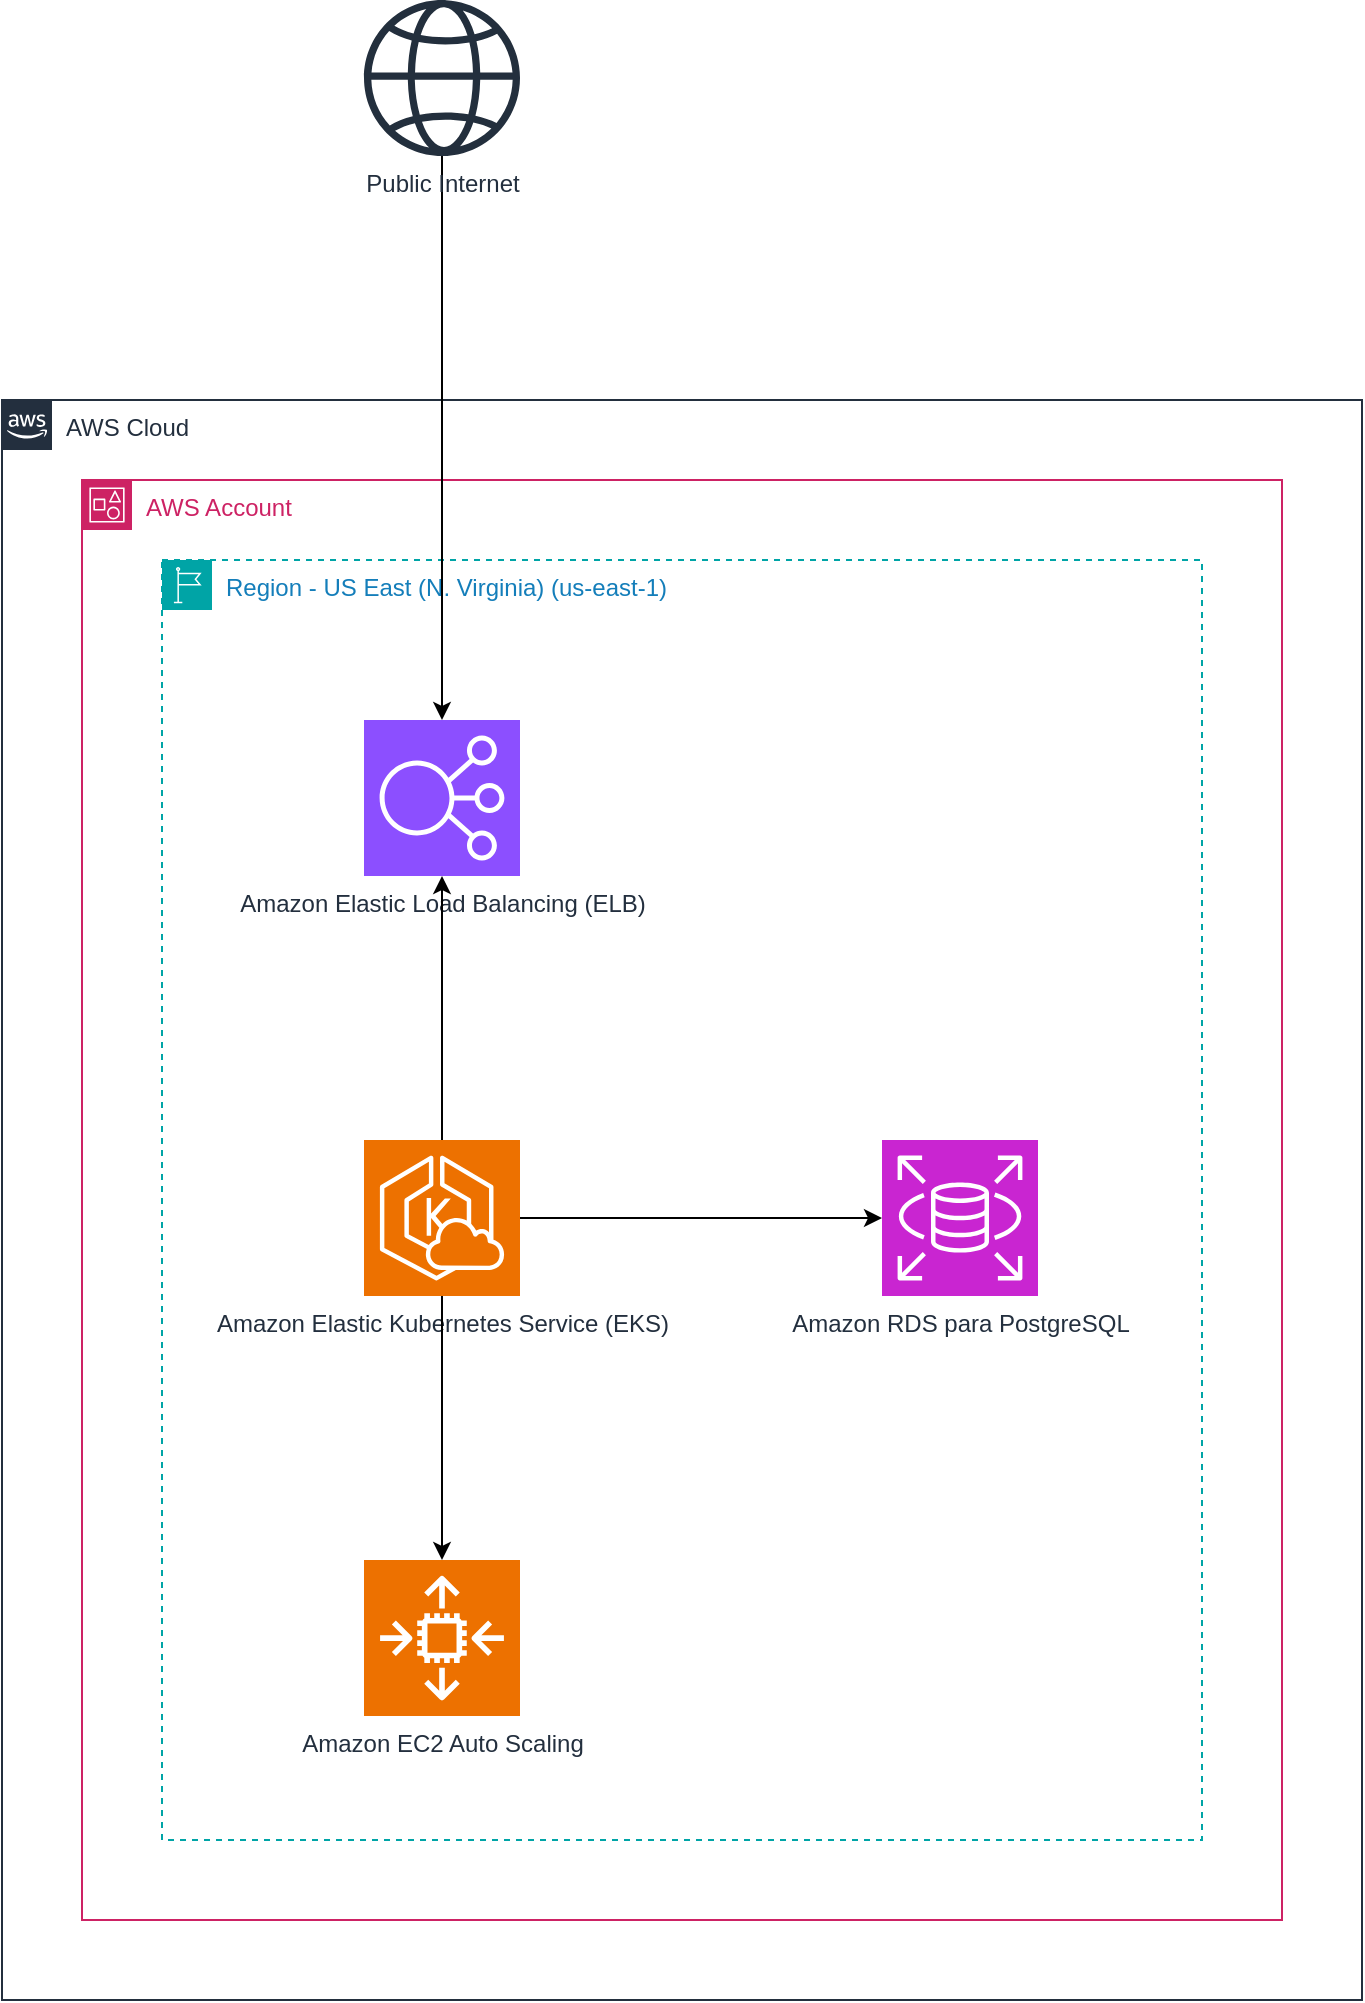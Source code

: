 <mxfile version="23.0.0" type="device">
  <diagram name="Página-1" id="n137hvn3CUOxByyT4Ogp">
    <mxGraphModel dx="2440" dy="1292" grid="1" gridSize="10" guides="1" tooltips="1" connect="1" arrows="1" fold="1" page="1" pageScale="1" pageWidth="827" pageHeight="1169" math="0" shadow="0">
      <root>
        <mxCell id="0" />
        <mxCell id="1" parent="0" />
        <mxCell id="CmFpEo7CQPoFzctiDzxt-2" value="AWS Cloud" style="points=[[0,0],[0.25,0],[0.5,0],[0.75,0],[1,0],[1,0.25],[1,0.5],[1,0.75],[1,1],[0.75,1],[0.5,1],[0.25,1],[0,1],[0,0.75],[0,0.5],[0,0.25]];outlineConnect=0;gradientColor=none;html=1;whiteSpace=wrap;fontSize=12;fontStyle=0;container=1;pointerEvents=0;collapsible=0;recursiveResize=0;shape=mxgraph.aws4.group;grIcon=mxgraph.aws4.group_aws_cloud_alt;strokeColor=#232F3E;fillColor=none;verticalAlign=top;align=left;spacingLeft=30;fontColor=#232F3E;dashed=0;" vertex="1" parent="1">
          <mxGeometry x="80" y="240" width="680" height="800" as="geometry" />
        </mxCell>
        <mxCell id="CmFpEo7CQPoFzctiDzxt-3" value="Region&amp;nbsp;- US East (N. Virginia) (us-east-1)" style="points=[[0,0],[0.25,0],[0.5,0],[0.75,0],[1,0],[1,0.25],[1,0.5],[1,0.75],[1,1],[0.75,1],[0.5,1],[0.25,1],[0,1],[0,0.75],[0,0.5],[0,0.25]];outlineConnect=0;gradientColor=none;html=1;whiteSpace=wrap;fontSize=12;fontStyle=0;container=1;pointerEvents=0;collapsible=0;recursiveResize=0;shape=mxgraph.aws4.group;grIcon=mxgraph.aws4.group_region;strokeColor=#00A4A6;fillColor=none;verticalAlign=top;align=left;spacingLeft=30;fontColor=#147EBA;dashed=1;" vertex="1" parent="CmFpEo7CQPoFzctiDzxt-2">
          <mxGeometry x="80" y="80" width="520" height="640" as="geometry" />
        </mxCell>
        <mxCell id="CmFpEo7CQPoFzctiDzxt-10" value="AWS Account" style="points=[[0,0],[0.25,0],[0.5,0],[0.75,0],[1,0],[1,0.25],[1,0.5],[1,0.75],[1,1],[0.75,1],[0.5,1],[0.25,1],[0,1],[0,0.75],[0,0.5],[0,0.25]];outlineConnect=0;gradientColor=none;html=1;whiteSpace=wrap;fontSize=12;fontStyle=0;container=1;pointerEvents=0;collapsible=0;recursiveResize=0;shape=mxgraph.aws4.group;grIcon=mxgraph.aws4.group_account;strokeColor=#CD2264;fillColor=none;verticalAlign=top;align=left;spacingLeft=30;fontColor=#CD2264;dashed=0;" vertex="1" parent="CmFpEo7CQPoFzctiDzxt-2">
          <mxGeometry x="40" y="40" width="600" height="720" as="geometry" />
        </mxCell>
        <mxCell id="CmFpEo7CQPoFzctiDzxt-5" value="Amazon Elastic Load Balancing (ELB)" style="sketch=0;points=[[0,0,0],[0.25,0,0],[0.5,0,0],[0.75,0,0],[1,0,0],[0,1,0],[0.25,1,0],[0.5,1,0],[0.75,1,0],[1,1,0],[0,0.25,0],[0,0.5,0],[0,0.75,0],[1,0.25,0],[1,0.5,0],[1,0.75,0]];outlineConnect=0;fontColor=#232F3E;fillColor=#8C4FFF;strokeColor=#ffffff;dashed=0;verticalLabelPosition=bottom;verticalAlign=top;align=center;html=1;fontSize=12;fontStyle=0;aspect=fixed;shape=mxgraph.aws4.resourceIcon;resIcon=mxgraph.aws4.elastic_load_balancing;" vertex="1" parent="CmFpEo7CQPoFzctiDzxt-10">
          <mxGeometry x="141" y="120" width="78" height="78" as="geometry" />
        </mxCell>
        <mxCell id="CmFpEo7CQPoFzctiDzxt-4" value="Amazon Elastic Kubernetes Service (EKS)" style="sketch=0;points=[[0,0,0],[0.25,0,0],[0.5,0,0],[0.75,0,0],[1,0,0],[0,1,0],[0.25,1,0],[0.5,1,0],[0.75,1,0],[1,1,0],[0,0.25,0],[0,0.5,0],[0,0.75,0],[1,0.25,0],[1,0.5,0],[1,0.75,0]];outlineConnect=0;fontColor=#232F3E;fillColor=#ED7100;strokeColor=#ffffff;dashed=0;verticalLabelPosition=bottom;verticalAlign=top;align=center;html=1;fontSize=12;fontStyle=0;aspect=fixed;shape=mxgraph.aws4.resourceIcon;resIcon=mxgraph.aws4.eks_cloud;" vertex="1" parent="CmFpEo7CQPoFzctiDzxt-10">
          <mxGeometry x="141" y="330" width="78" height="78" as="geometry" />
        </mxCell>
        <mxCell id="CmFpEo7CQPoFzctiDzxt-15" style="edgeStyle=orthogonalEdgeStyle;rounded=0;orthogonalLoop=1;jettySize=auto;html=1;entryX=0.5;entryY=0;entryDx=0;entryDy=0;" edge="1" parent="CmFpEo7CQPoFzctiDzxt-10" source="CmFpEo7CQPoFzctiDzxt-4">
          <mxGeometry relative="1" as="geometry">
            <mxPoint x="180" y="540" as="targetPoint" />
          </mxGeometry>
        </mxCell>
        <mxCell id="CmFpEo7CQPoFzctiDzxt-6" style="edgeStyle=orthogonalEdgeStyle;rounded=0;orthogonalLoop=1;jettySize=auto;html=1;" edge="1" parent="CmFpEo7CQPoFzctiDzxt-10" source="CmFpEo7CQPoFzctiDzxt-4" target="CmFpEo7CQPoFzctiDzxt-5">
          <mxGeometry relative="1" as="geometry" />
        </mxCell>
        <mxCell id="CmFpEo7CQPoFzctiDzxt-1" value="Amazon RDS para PostgreSQL" style="sketch=0;points=[[0,0,0],[0.25,0,0],[0.5,0,0],[0.75,0,0],[1,0,0],[0,1,0],[0.25,1,0],[0.5,1,0],[0.75,1,0],[1,1,0],[0,0.25,0],[0,0.5,0],[0,0.75,0],[1,0.25,0],[1,0.5,0],[1,0.75,0]];outlineConnect=0;fontColor=#232F3E;fillColor=#C925D1;strokeColor=#ffffff;dashed=0;verticalLabelPosition=bottom;verticalAlign=top;align=center;html=1;fontSize=12;fontStyle=0;aspect=fixed;shape=mxgraph.aws4.resourceIcon;resIcon=mxgraph.aws4.rds;" vertex="1" parent="CmFpEo7CQPoFzctiDzxt-10">
          <mxGeometry x="400" y="330" width="78" height="78" as="geometry" />
        </mxCell>
        <mxCell id="CmFpEo7CQPoFzctiDzxt-7" style="edgeStyle=orthogonalEdgeStyle;rounded=0;orthogonalLoop=1;jettySize=auto;html=1;" edge="1" parent="CmFpEo7CQPoFzctiDzxt-10" source="CmFpEo7CQPoFzctiDzxt-4" target="CmFpEo7CQPoFzctiDzxt-1">
          <mxGeometry relative="1" as="geometry" />
        </mxCell>
        <mxCell id="CmFpEo7CQPoFzctiDzxt-16" value="Amazon EC2 Auto Scaling" style="sketch=0;points=[[0,0,0],[0.25,0,0],[0.5,0,0],[0.75,0,0],[1,0,0],[0,1,0],[0.25,1,0],[0.5,1,0],[0.75,1,0],[1,1,0],[0,0.25,0],[0,0.5,0],[0,0.75,0],[1,0.25,0],[1,0.5,0],[1,0.75,0]];outlineConnect=0;fontColor=#232F3E;fillColor=#ED7100;strokeColor=#ffffff;dashed=0;verticalLabelPosition=bottom;verticalAlign=top;align=center;html=1;fontSize=12;fontStyle=0;aspect=fixed;shape=mxgraph.aws4.resourceIcon;resIcon=mxgraph.aws4.auto_scaling2;" vertex="1" parent="CmFpEo7CQPoFzctiDzxt-10">
          <mxGeometry x="141" y="540" width="78" height="78" as="geometry" />
        </mxCell>
        <mxCell id="CmFpEo7CQPoFzctiDzxt-9" style="edgeStyle=orthogonalEdgeStyle;rounded=0;orthogonalLoop=1;jettySize=auto;html=1;" edge="1" parent="1" source="CmFpEo7CQPoFzctiDzxt-8" target="CmFpEo7CQPoFzctiDzxt-5">
          <mxGeometry relative="1" as="geometry" />
        </mxCell>
        <mxCell id="CmFpEo7CQPoFzctiDzxt-8" value="Public Internet" style="sketch=0;outlineConnect=0;fontColor=#232F3E;gradientColor=none;fillColor=#232F3D;strokeColor=none;dashed=0;verticalLabelPosition=bottom;verticalAlign=top;align=center;html=1;fontSize=12;fontStyle=0;aspect=fixed;pointerEvents=1;shape=mxgraph.aws4.globe;" vertex="1" parent="1">
          <mxGeometry x="261" y="40" width="78" height="78" as="geometry" />
        </mxCell>
      </root>
    </mxGraphModel>
  </diagram>
</mxfile>
